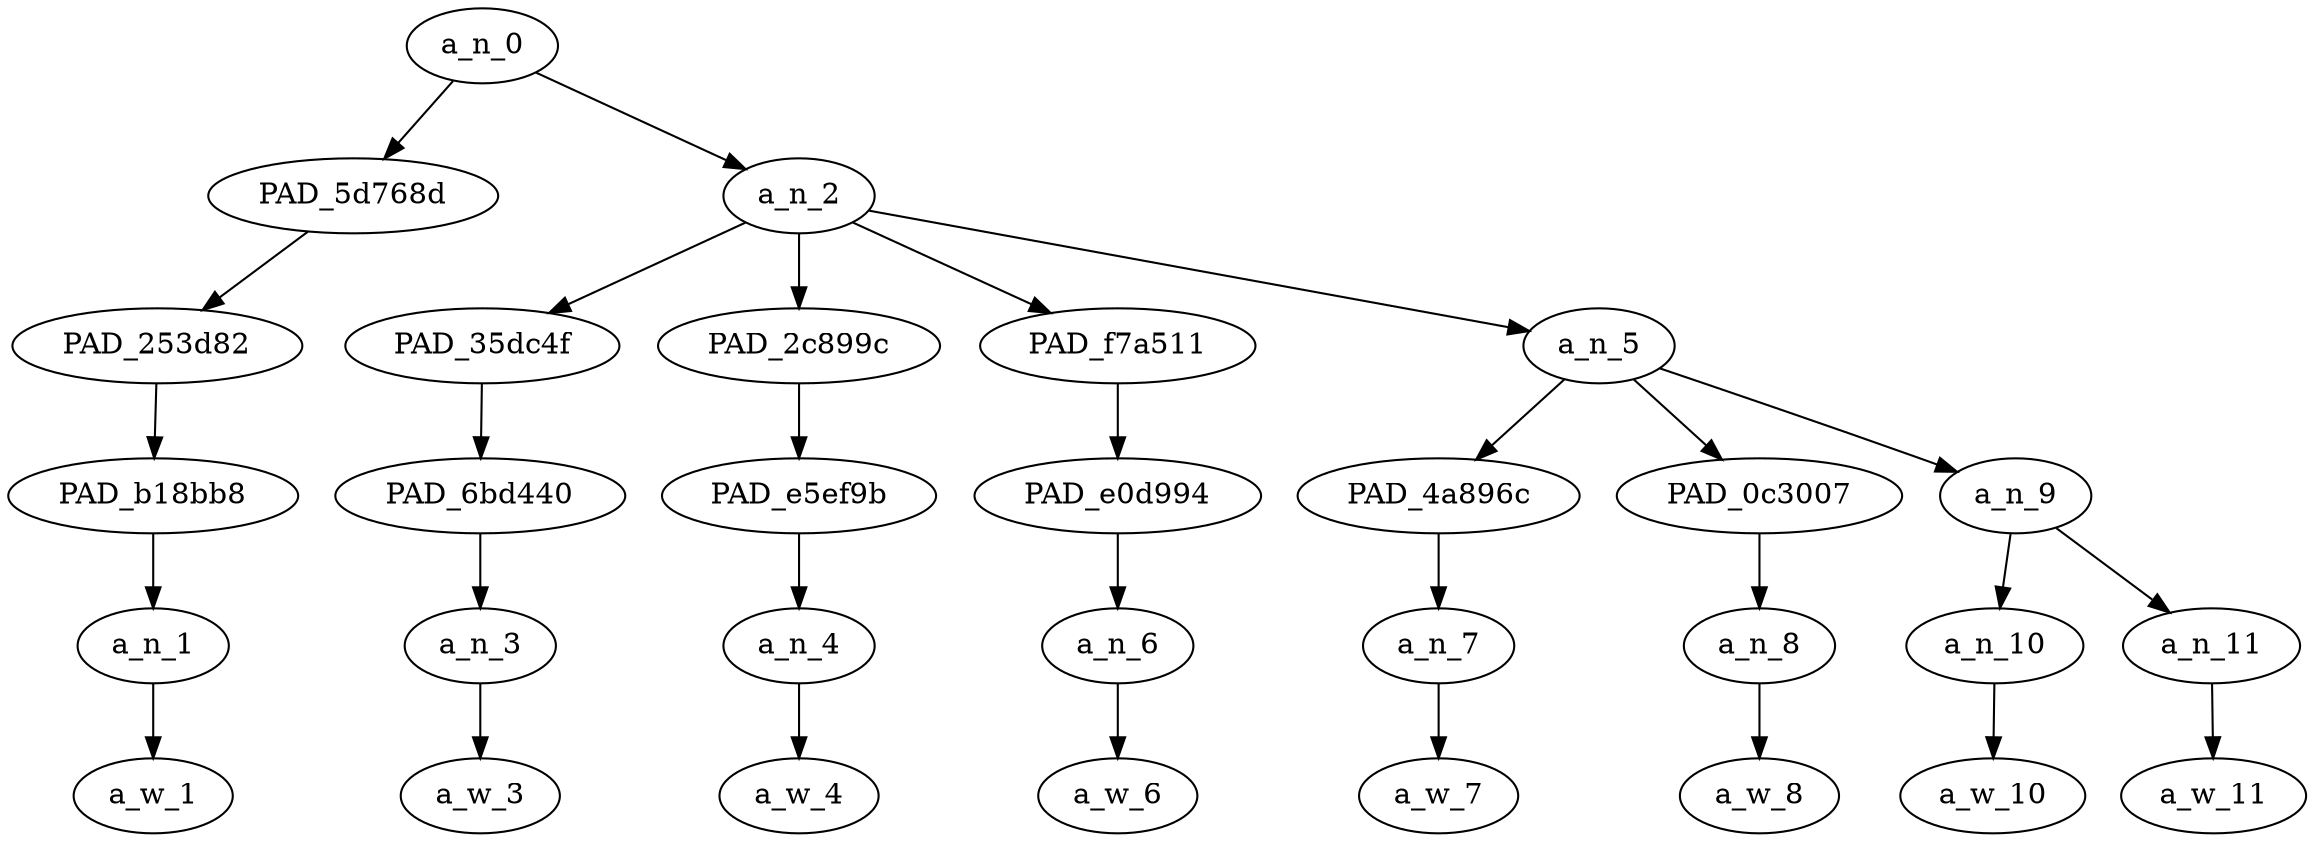strict digraph "" {
	a_n_0	[div_dir=1,
		index=0,
		level=5,
		pos="1.7708333333333335,5!",
		text_span="[0, 1, 2, 3, 4, 5, 6, 7]",
		value=1.00000000];
	PAD_5d768d	[div_dir=1,
		index=0,
		level=4,
		pos="0.0,4!",
		text_span="[0]",
		value=0.08952819];
	a_n_0 -> PAD_5d768d;
	a_n_2	[div_dir=1,
		index=1,
		level=4,
		pos="3.541666666666667,4!",
		text_span="[1, 2, 3, 4, 5, 6, 7]",
		value=0.91031443];
	a_n_0 -> a_n_2;
	PAD_253d82	[div_dir=1,
		index=0,
		level=3,
		pos="0.0,3!",
		text_span="[0]",
		value=0.08952819];
	PAD_5d768d -> PAD_253d82;
	PAD_b18bb8	[div_dir=1,
		index=0,
		level=2,
		pos="0.0,2!",
		text_span="[0]",
		value=0.08952819];
	PAD_253d82 -> PAD_b18bb8;
	a_n_1	[div_dir=1,
		index=0,
		level=1,
		pos="0.0,1!",
		text_span="[0]",
		value=0.08952819];
	PAD_b18bb8 -> a_n_1;
	a_w_1	[div_dir=0,
		index=0,
		level=0,
		pos="0,0!",
		text_span="[0]",
		value="<user>"];
	a_n_1 -> a_w_1;
	PAD_35dc4f	[div_dir=1,
		index=1,
		level=3,
		pos="1.0,3!",
		text_span="[1]",
		value=0.08555484];
	a_n_2 -> PAD_35dc4f;
	PAD_2c899c	[div_dir=-1,
		index=2,
		level=3,
		pos="2.0,3!",
		text_span="[2]",
		value=0.17455511];
	a_n_2 -> PAD_2c899c;
	PAD_f7a511	[div_dir=1,
		index=4,
		level=3,
		pos="7.0,3!",
		text_span="[7]",
		value=0.14068630];
	a_n_2 -> PAD_f7a511;
	a_n_5	[div_dir=1,
		index=3,
		level=3,
		pos="4.166666666666667,3!",
		text_span="[3, 4, 5, 6]",
		value=0.50937965];
	a_n_2 -> a_n_5;
	PAD_6bd440	[div_dir=1,
		index=1,
		level=2,
		pos="1.0,2!",
		text_span="[1]",
		value=0.08555484];
	PAD_35dc4f -> PAD_6bd440;
	a_n_3	[div_dir=1,
		index=1,
		level=1,
		pos="1.0,1!",
		text_span="[1]",
		value=0.08555484];
	PAD_6bd440 -> a_n_3;
	a_w_3	[div_dir=0,
		index=1,
		level=0,
		pos="1,0!",
		text_span="[1]",
		value=the];
	a_n_3 -> a_w_3;
	PAD_e5ef9b	[div_dir=-1,
		index=2,
		level=2,
		pos="2.0,2!",
		text_span="[2]",
		value=0.17455511];
	PAD_2c899c -> PAD_e5ef9b;
	a_n_4	[div_dir=-1,
		index=2,
		level=1,
		pos="2.0,1!",
		text_span="[2]",
		value=0.17455511];
	PAD_e5ef9b -> a_n_4;
	a_w_4	[div_dir=0,
		index=2,
		level=0,
		pos="2,0!",
		text_span="[2]",
		value=homosexual];
	a_n_4 -> a_w_4;
	PAD_e0d994	[div_dir=1,
		index=6,
		level=2,
		pos="7.0,2!",
		text_span="[7]",
		value=0.14068630];
	PAD_f7a511 -> PAD_e0d994;
	a_n_6	[div_dir=1,
		index=7,
		level=1,
		pos="7.0,1!",
		text_span="[7]",
		value=0.14068630];
	PAD_e0d994 -> a_n_6;
	a_w_6	[div_dir=0,
		index=7,
		level=0,
		pos="7,0!",
		text_span="[7]",
		value=homosexual1];
	a_n_6 -> a_w_6;
	PAD_4a896c	[div_dir=-1,
		index=3,
		level=2,
		pos="3.0,2!",
		text_span="[3]",
		value=0.21425574];
	a_n_5 -> PAD_4a896c;
	PAD_0c3007	[div_dir=1,
		index=4,
		level=2,
		pos="4.0,2!",
		text_span="[4]",
		value=0.07760650];
	a_n_5 -> PAD_0c3007;
	a_n_9	[div_dir=1,
		index=5,
		level=2,
		pos="5.5,2!",
		text_span="[5, 6]",
		value=0.21743105];
	a_n_5 -> a_n_9;
	a_n_7	[div_dir=-1,
		index=3,
		level=1,
		pos="3.0,1!",
		text_span="[3]",
		value=0.21425574];
	PAD_4a896c -> a_n_7;
	a_w_7	[div_dir=0,
		index=3,
		level=0,
		pos="3,0!",
		text_span="[3]",
		value=alcoholic];
	a_n_7 -> a_w_7;
	a_n_8	[div_dir=1,
		index=4,
		level=1,
		pos="4.0,1!",
		text_span="[4]",
		value=0.07760650];
	PAD_0c3007 -> a_n_8;
	a_w_8	[div_dir=0,
		index=4,
		level=0,
		pos="4,0!",
		text_span="[4]",
		value=or];
	a_n_8 -> a_w_8;
	a_n_10	[div_dir=-1,
		index=5,
		level=1,
		pos="5.0,1!",
		text_span="[5]",
		value=0.09435320];
	a_n_9 -> a_n_10;
	a_n_11	[div_dir=1,
		index=6,
		level=1,
		pos="6.0,1!",
		text_span="[6]",
		value=0.12299315];
	a_n_9 -> a_n_11;
	a_w_10	[div_dir=0,
		index=5,
		level=0,
		pos="5,0!",
		text_span="[5]",
		value=self];
	a_n_10 -> a_w_10;
	a_w_11	[div_dir=0,
		index=6,
		level=0,
		pos="6,0!",
		text_span="[6]",
		value=isolated];
	a_n_11 -> a_w_11;
}
